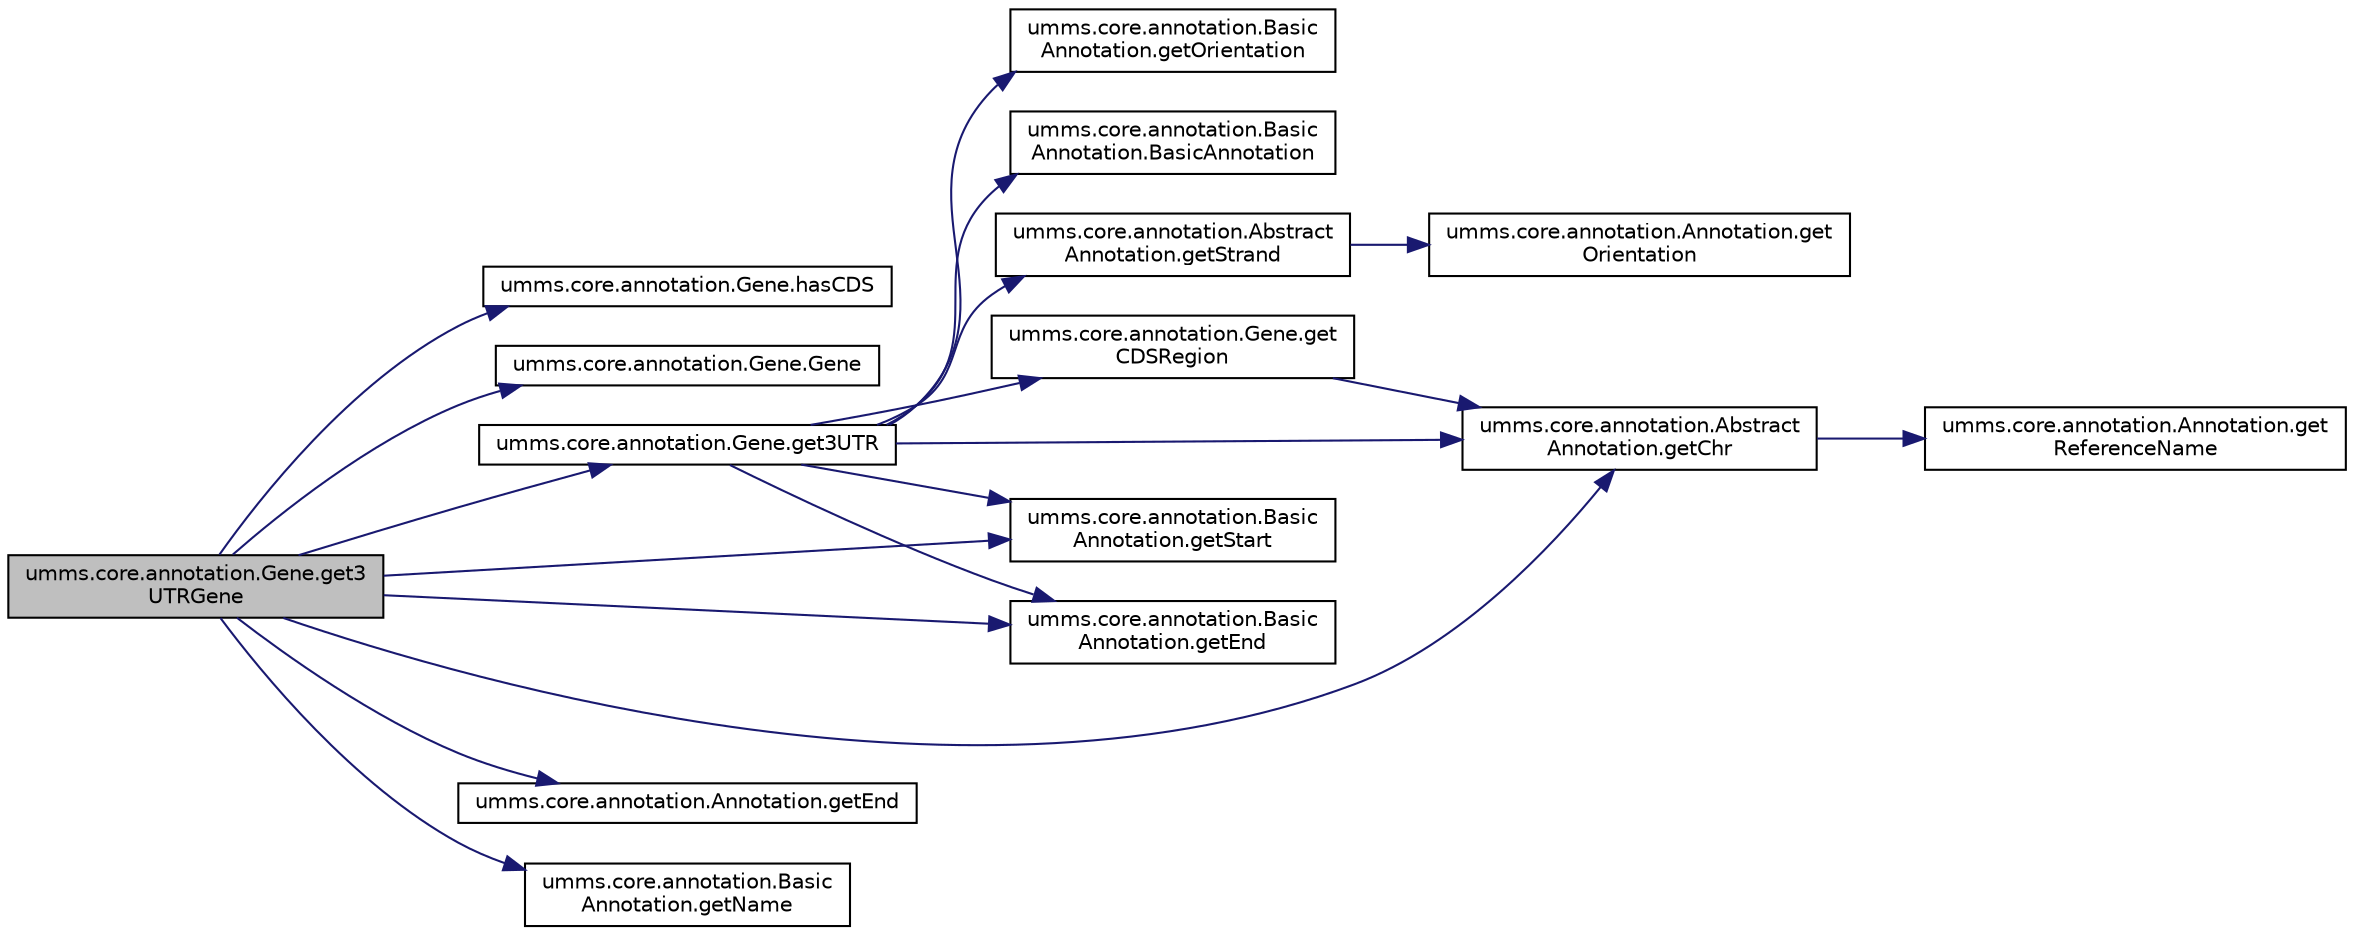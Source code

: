 digraph "umms.core.annotation.Gene.get3UTRGene"
{
  edge [fontname="Helvetica",fontsize="10",labelfontname="Helvetica",labelfontsize="10"];
  node [fontname="Helvetica",fontsize="10",shape=record];
  rankdir="LR";
  Node1 [label="umms.core.annotation.Gene.get3\lUTRGene",height=0.2,width=0.4,color="black", fillcolor="grey75", style="filled" fontcolor="black"];
  Node1 -> Node2 [color="midnightblue",fontsize="10",style="solid"];
  Node2 [label="umms.core.annotation.Gene.hasCDS",height=0.2,width=0.4,color="black", fillcolor="white", style="filled",URL="$classumms_1_1core_1_1annotation_1_1_gene.html#a96383aae3bda0a1ba219abc83635d4bf"];
  Node1 -> Node3 [color="midnightblue",fontsize="10",style="solid"];
  Node3 [label="umms.core.annotation.Gene.Gene",height=0.2,width=0.4,color="black", fillcolor="white", style="filled",URL="$classumms_1_1core_1_1annotation_1_1_gene.html#ad01f83ff26c705d38847795f21b18da4"];
  Node1 -> Node4 [color="midnightblue",fontsize="10",style="solid"];
  Node4 [label="umms.core.annotation.Gene.get3UTR",height=0.2,width=0.4,color="black", fillcolor="white", style="filled",URL="$classumms_1_1core_1_1annotation_1_1_gene.html#a5da62e5fc6fc17a00f28b91a2d692c3e"];
  Node4 -> Node5 [color="midnightblue",fontsize="10",style="solid"];
  Node5 [label="umms.core.annotation.Basic\lAnnotation.getOrientation",height=0.2,width=0.4,color="black", fillcolor="white", style="filled",URL="$classumms_1_1core_1_1annotation_1_1_basic_annotation.html#aa5ccd2fae3fd4bd937ba202512db8030"];
  Node4 -> Node6 [color="midnightblue",fontsize="10",style="solid"];
  Node6 [label="umms.core.annotation.Basic\lAnnotation.BasicAnnotation",height=0.2,width=0.4,color="black", fillcolor="white", style="filled",URL="$classumms_1_1core_1_1annotation_1_1_basic_annotation.html#a210147f31fba19c7811032e1b651c1d0"];
  Node4 -> Node7 [color="midnightblue",fontsize="10",style="solid"];
  Node7 [label="umms.core.annotation.Abstract\lAnnotation.getChr",height=0.2,width=0.4,color="black", fillcolor="white", style="filled",URL="$classumms_1_1core_1_1annotation_1_1_abstract_annotation.html#abe1735bf83ddb3aae45c734149c50eb1"];
  Node7 -> Node8 [color="midnightblue",fontsize="10",style="solid"];
  Node8 [label="umms.core.annotation.Annotation.get\lReferenceName",height=0.2,width=0.4,color="black", fillcolor="white", style="filled",URL="$interfaceumms_1_1core_1_1annotation_1_1_annotation.html#a2dd53f6e6ab4a573c0e93ef42e223b93"];
  Node4 -> Node9 [color="midnightblue",fontsize="10",style="solid"];
  Node9 [label="umms.core.annotation.Basic\lAnnotation.getStart",height=0.2,width=0.4,color="black", fillcolor="white", style="filled",URL="$classumms_1_1core_1_1annotation_1_1_basic_annotation.html#a2f52387ec04cec413c4fea644ad6dd9f"];
  Node4 -> Node10 [color="midnightblue",fontsize="10",style="solid"];
  Node10 [label="umms.core.annotation.Gene.get\lCDSRegion",height=0.2,width=0.4,color="black", fillcolor="white", style="filled",URL="$classumms_1_1core_1_1annotation_1_1_gene.html#a2bbe2bac12a9b9f09bfb2962e8a72d67"];
  Node10 -> Node7 [color="midnightblue",fontsize="10",style="solid"];
  Node4 -> Node11 [color="midnightblue",fontsize="10",style="solid"];
  Node11 [label="umms.core.annotation.Abstract\lAnnotation.getStrand",height=0.2,width=0.4,color="black", fillcolor="white", style="filled",URL="$classumms_1_1core_1_1annotation_1_1_abstract_annotation.html#a3a129fd352007aff4aa44b2a785f6477"];
  Node11 -> Node12 [color="midnightblue",fontsize="10",style="solid"];
  Node12 [label="umms.core.annotation.Annotation.get\lOrientation",height=0.2,width=0.4,color="black", fillcolor="white", style="filled",URL="$interfaceumms_1_1core_1_1annotation_1_1_annotation.html#ad5125f9609856d2a1b8e788664551558"];
  Node4 -> Node13 [color="midnightblue",fontsize="10",style="solid"];
  Node13 [label="umms.core.annotation.Basic\lAnnotation.getEnd",height=0.2,width=0.4,color="black", fillcolor="white", style="filled",URL="$classumms_1_1core_1_1annotation_1_1_basic_annotation.html#a3fe8028115f96664761b63a9d16926cf"];
  Node1 -> Node14 [color="midnightblue",fontsize="10",style="solid"];
  Node14 [label="umms.core.annotation.Annotation.getEnd",height=0.2,width=0.4,color="black", fillcolor="white", style="filled",URL="$interfaceumms_1_1core_1_1annotation_1_1_annotation.html#a51310d48912558d549d21cbf92ab946a"];
  Node1 -> Node15 [color="midnightblue",fontsize="10",style="solid"];
  Node15 [label="umms.core.annotation.Basic\lAnnotation.getName",height=0.2,width=0.4,color="black", fillcolor="white", style="filled",URL="$classumms_1_1core_1_1annotation_1_1_basic_annotation.html#a75317ca06eb03c9e96cf18862e652c35"];
  Node1 -> Node7 [color="midnightblue",fontsize="10",style="solid"];
  Node1 -> Node9 [color="midnightblue",fontsize="10",style="solid"];
  Node1 -> Node13 [color="midnightblue",fontsize="10",style="solid"];
}
